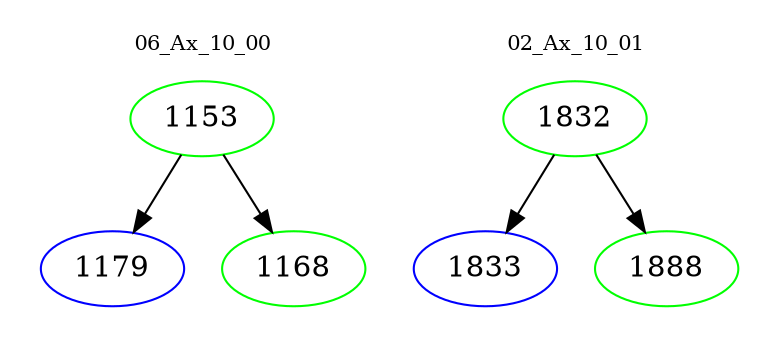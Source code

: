 digraph{
subgraph cluster_0 {
color = white
label = "06_Ax_10_00";
fontsize=10;
T0_1153 [label="1153", color="green"]
T0_1153 -> T0_1179 [color="black"]
T0_1179 [label="1179", color="blue"]
T0_1153 -> T0_1168 [color="black"]
T0_1168 [label="1168", color="green"]
}
subgraph cluster_1 {
color = white
label = "02_Ax_10_01";
fontsize=10;
T1_1832 [label="1832", color="green"]
T1_1832 -> T1_1833 [color="black"]
T1_1833 [label="1833", color="blue"]
T1_1832 -> T1_1888 [color="black"]
T1_1888 [label="1888", color="green"]
}
}
